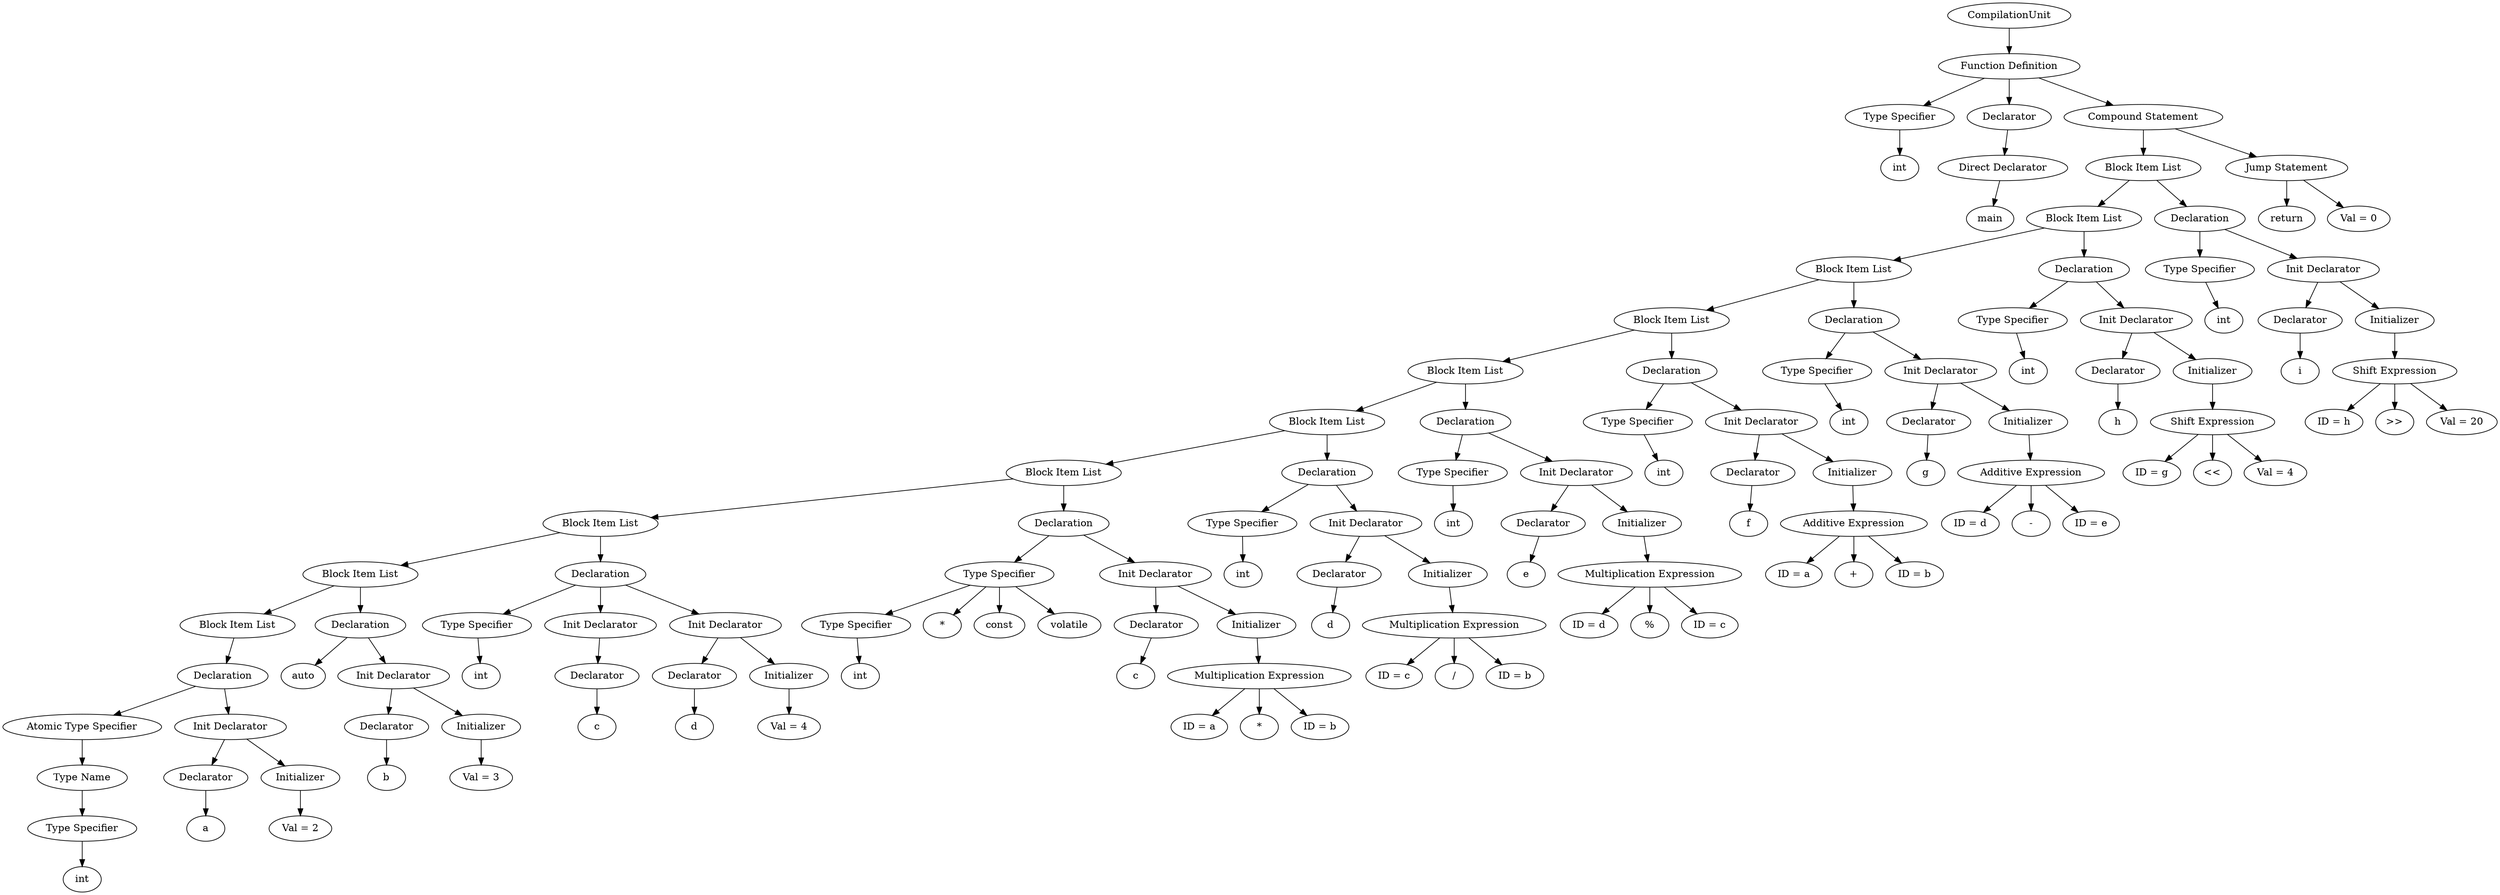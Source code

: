 digraph G {
		Q352[label="CompilationUnit"];
		Q352 -> Q353
		Q353[label="Function Definition"];
		Q353 -> Q354
		Q354[label="Type Specifier"];
		Q354 -> Q355
		Q355[label="int"];
		Q353 -> Q356
		Q356[label="Declarator"];
		Q356 -> Q357
		Q357[label="Direct Declarator"];
		Q357 -> Q358
		Q358[label="main"];
		Q353 -> Q359
		Q359[label="Compound Statement"];
		Q359 -> Q360
		Q360[label="Block Item List"];
		Q360 -> Q361
		Q361[label="Block Item List"];
		Q361 -> Q362
		Q362[label="Block Item List"];
		Q362 -> Q363
		Q363[label="Block Item List"];
		Q363 -> Q364
		Q364[label="Block Item List"];
		Q364 -> Q365
		Q365[label="Block Item List"];
		Q365 -> Q366
		Q366[label="Block Item List"];
		Q366 -> Q367
		Q367[label="Block Item List"];
		Q367 -> Q368
		Q368[label="Block Item List"];
		Q368 -> Q369
		Q369[label="Block Item List"];
		Q369 -> Q370
		Q370[label="Declaration"];
		Q370 -> Q371
		Q371[label="Atomic Type Specifier"];
		Q371 -> Q372
		Q372[label="Type Name"];
		Q372 -> Q373
		Q373[label="Type Specifier"];
		Q373 -> Q374
		Q374[label="int"];
		Q370 -> Q375
		Q375[label="Init Declarator"];
		Q375 -> Q376
		Q376[label="Declarator"];
		Q376 -> Q377
		Q377[label="a"];
		Q375 -> Q378
		Q378[label="Initializer"];
		Q378 -> Q379
		Q379[label="Val = 2"];
		Q368 -> Q380
		Q380[label="Declaration"];
		Q380 -> Q381
		Q381[label="auto"];
		Q380 -> Q382
		Q382[label="Init Declarator"];
		Q382 -> Q383
		Q383[label="Declarator"];
		Q383 -> Q384
		Q384[label="b"];
		Q382 -> Q385
		Q385[label="Initializer"];
		Q385 -> Q386
		Q386[label="Val = 3"];
		Q367 -> Q387
		Q387[label="Declaration"];
		Q387 -> Q388
		Q388[label="Type Specifier"];
		Q388 -> Q389
		Q389[label="int"];
		Q387 -> Q390
		Q390[label="Init Declarator"];
		Q390 -> Q391
		Q391[label="Declarator"];
		Q391 -> Q392
		Q392[label="c"];
		Q387 -> Q393
		Q393[label="Init Declarator"];
		Q393 -> Q394
		Q394[label="Declarator"];
		Q394 -> Q395
		Q395[label="d"];
		Q393 -> Q396
		Q396[label="Initializer"];
		Q396 -> Q397
		Q397[label="Val = 4"];
		Q366 -> Q398
		Q398[label="Declaration"];
		Q398 -> Q399
		Q399[label="Type Specifier"];
		Q399 -> Q400
		Q400[label="Type Specifier"];
		Q400 -> Q401
		Q401[label="int"];
		Q399 -> Q402
		Q402[label="*"];
		Q399 -> Q403
		Q403[label="const"];
		Q399 -> Q404
		Q404[label="volatile"];
		Q398 -> Q405
		Q405[label="Init Declarator"];
		Q405 -> Q406
		Q406[label="Declarator"];
		Q406 -> Q407
		Q407[label="c"];
		Q405 -> Q408
		Q408[label="Initializer"];
		Q408 -> Q409
		Q409[label="Multiplication Expression"];
		Q409 -> Q410
		Q410[label="ID = a"];
		Q409 -> Q411
		Q411[label="*"];
		Q409 -> Q412
		Q412[label="ID = b"];
		Q365 -> Q413
		Q413[label="Declaration"];
		Q413 -> Q414
		Q414[label="Type Specifier"];
		Q414 -> Q415
		Q415[label="int"];
		Q413 -> Q416
		Q416[label="Init Declarator"];
		Q416 -> Q417
		Q417[label="Declarator"];
		Q417 -> Q418
		Q418[label="d"];
		Q416 -> Q419
		Q419[label="Initializer"];
		Q419 -> Q420
		Q420[label="Multiplication Expression"];
		Q420 -> Q421
		Q421[label="ID = c"];
		Q420 -> Q422
		Q422[label="/"];
		Q420 -> Q423
		Q423[label="ID = b"];
		Q364 -> Q424
		Q424[label="Declaration"];
		Q424 -> Q425
		Q425[label="Type Specifier"];
		Q425 -> Q426
		Q426[label="int"];
		Q424 -> Q427
		Q427[label="Init Declarator"];
		Q427 -> Q428
		Q428[label="Declarator"];
		Q428 -> Q429
		Q429[label="e"];
		Q427 -> Q430
		Q430[label="Initializer"];
		Q430 -> Q431
		Q431[label="Multiplication Expression"];
		Q431 -> Q432
		Q432[label="ID = d"];
		Q431 -> Q433
		Q433[label="%"];
		Q431 -> Q434
		Q434[label="ID = c"];
		Q363 -> Q435
		Q435[label="Declaration"];
		Q435 -> Q436
		Q436[label="Type Specifier"];
		Q436 -> Q437
		Q437[label="int"];
		Q435 -> Q438
		Q438[label="Init Declarator"];
		Q438 -> Q439
		Q439[label="Declarator"];
		Q439 -> Q440
		Q440[label="f"];
		Q438 -> Q441
		Q441[label="Initializer"];
		Q441 -> Q442
		Q442[label="Additive Expression"];
		Q442 -> Q443
		Q443[label="ID = a"];
		Q442 -> Q444
		Q444[label="+"];
		Q442 -> Q445
		Q445[label="ID = b"];
		Q362 -> Q446
		Q446[label="Declaration"];
		Q446 -> Q447
		Q447[label="Type Specifier"];
		Q447 -> Q448
		Q448[label="int"];
		Q446 -> Q449
		Q449[label="Init Declarator"];
		Q449 -> Q450
		Q450[label="Declarator"];
		Q450 -> Q451
		Q451[label="g"];
		Q449 -> Q452
		Q452[label="Initializer"];
		Q452 -> Q453
		Q453[label="Additive Expression"];
		Q453 -> Q454
		Q454[label="ID = d"];
		Q453 -> Q455
		Q455[label="-"];
		Q453 -> Q456
		Q456[label="ID = e"];
		Q361 -> Q457
		Q457[label="Declaration"];
		Q457 -> Q458
		Q458[label="Type Specifier"];
		Q458 -> Q459
		Q459[label="int"];
		Q457 -> Q460
		Q460[label="Init Declarator"];
		Q460 -> Q461
		Q461[label="Declarator"];
		Q461 -> Q462
		Q462[label="h"];
		Q460 -> Q463
		Q463[label="Initializer"];
		Q463 -> Q464
		Q464[label="Shift Expression"];
		Q464 -> Q465
		Q465[label="ID = g"];
		Q464 -> Q466
		Q466[label="<<"];
		Q464 -> Q467
		Q467[label="Val = 4"];
		Q360 -> Q468
		Q468[label="Declaration"];
		Q468 -> Q469
		Q469[label="Type Specifier"];
		Q469 -> Q470
		Q470[label="int"];
		Q468 -> Q471
		Q471[label="Init Declarator"];
		Q471 -> Q472
		Q472[label="Declarator"];
		Q472 -> Q473
		Q473[label="i"];
		Q471 -> Q474
		Q474[label="Initializer"];
		Q474 -> Q475
		Q475[label="Shift Expression"];
		Q475 -> Q476
		Q476[label="ID = h"];
		Q475 -> Q477
		Q477[label=">>"];
		Q475 -> Q478
		Q478[label="Val = 20"];
		Q359 -> Q479
		Q479[label="Jump Statement"];
		Q479 -> Q480
		Q480[label="return"];
		Q479 -> Q481
		Q481[label="Val = 0"];
		
}